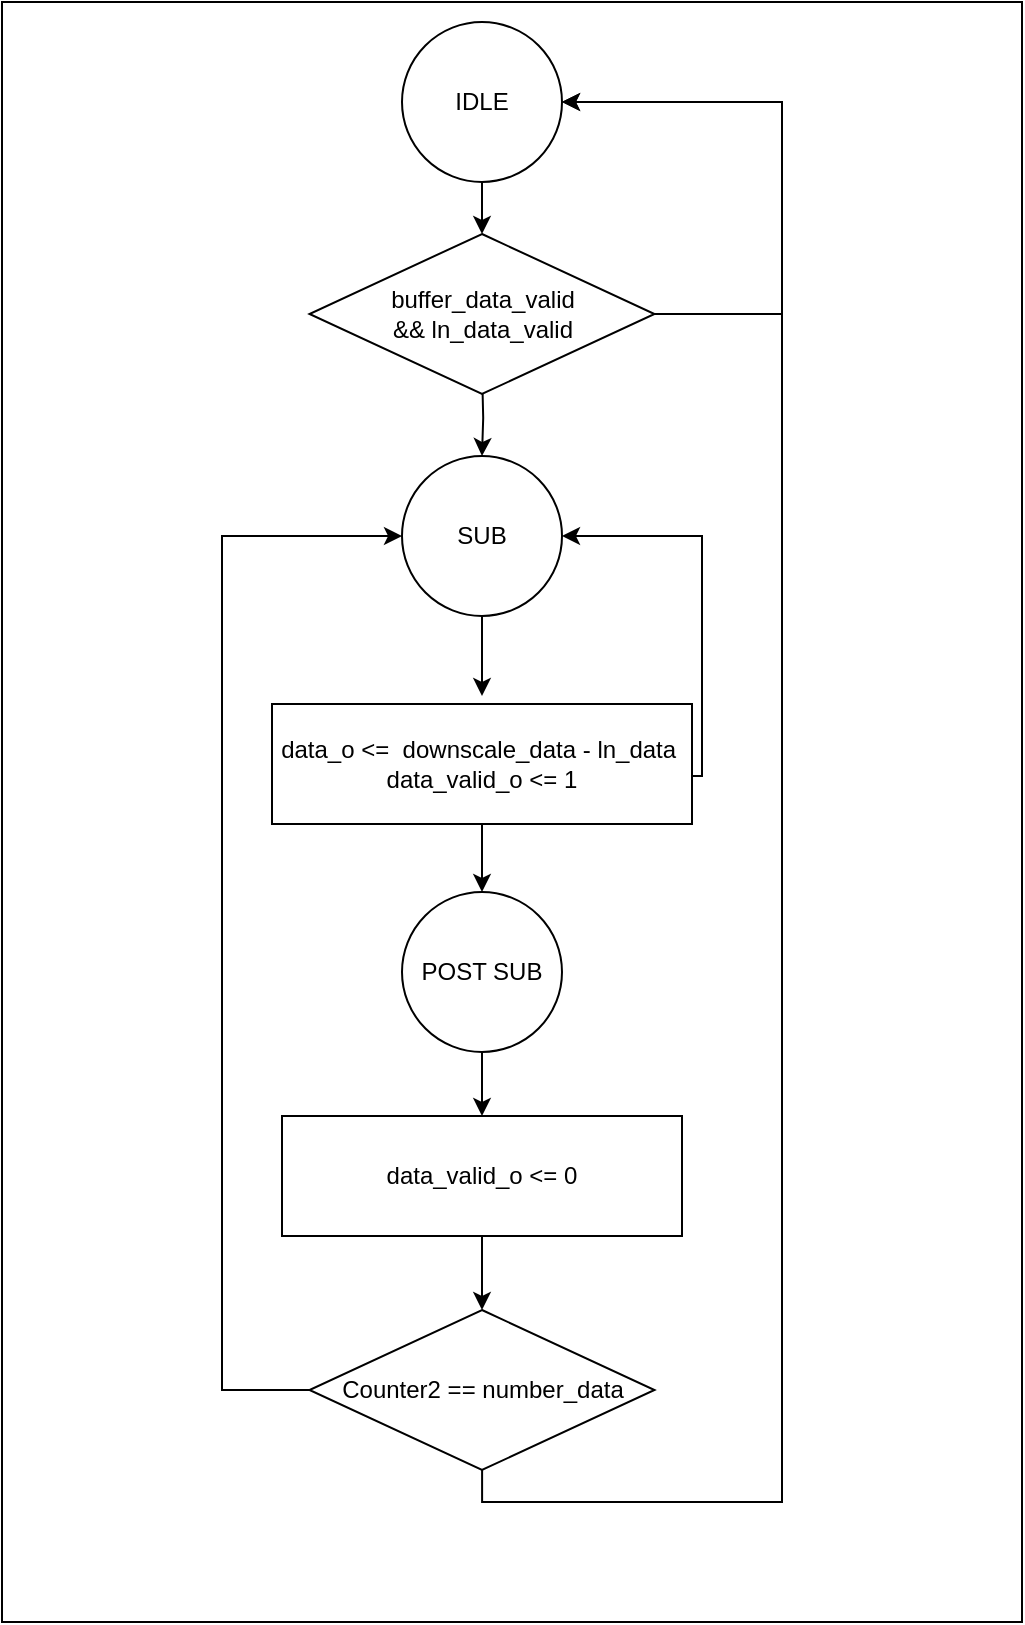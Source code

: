 <mxfile version="20.8.16" type="device"><diagram name="Page-1" id="24QgypKMGiKXZG1DPv9W"><mxGraphModel dx="1886" dy="870" grid="1" gridSize="10" guides="1" tooltips="1" connect="1" arrows="1" fold="1" page="1" pageScale="1" pageWidth="850" pageHeight="1100" math="0" shadow="0"><root><mxCell id="0"/><mxCell id="1" parent="0"/><mxCell id="ElYK_FFcmRu6MjiC6noX-39" value="" style="rounded=0;whiteSpace=wrap;html=1;" parent="1" vertex="1"><mxGeometry x="50" y="170" width="510" height="810" as="geometry"/></mxCell><mxCell id="ElYK_FFcmRu6MjiC6noX-6" style="edgeStyle=orthogonalEdgeStyle;rounded=0;orthogonalLoop=1;jettySize=auto;html=1;entryX=0.5;entryY=0;entryDx=0;entryDy=0;" parent="1" source="ElYK_FFcmRu6MjiC6noX-4" target="ElYK_FFcmRu6MjiC6noX-5" edge="1"><mxGeometry relative="1" as="geometry"/></mxCell><mxCell id="ElYK_FFcmRu6MjiC6noX-4" value="IDLE" style="ellipse;whiteSpace=wrap;html=1;aspect=fixed;" parent="1" vertex="1"><mxGeometry x="250" y="180" width="80" height="80" as="geometry"/></mxCell><mxCell id="ElYK_FFcmRu6MjiC6noX-8" style="edgeStyle=orthogonalEdgeStyle;rounded=0;orthogonalLoop=1;jettySize=auto;html=1;entryX=0.5;entryY=0;entryDx=0;entryDy=0;" parent="1" target="ElYK_FFcmRu6MjiC6noX-7" edge="1"><mxGeometry relative="1" as="geometry"><mxPoint x="290.1" y="356.954" as="sourcePoint"/></mxGeometry></mxCell><mxCell id="ElYK_FFcmRu6MjiC6noX-21" style="edgeStyle=orthogonalEdgeStyle;rounded=0;orthogonalLoop=1;jettySize=auto;html=1;entryX=1;entryY=0.5;entryDx=0;entryDy=0;" parent="1" source="ElYK_FFcmRu6MjiC6noX-5" target="ElYK_FFcmRu6MjiC6noX-4" edge="1"><mxGeometry relative="1" as="geometry"><Array as="points"><mxPoint x="440" y="326"/><mxPoint x="440" y="220"/></Array></mxGeometry></mxCell><mxCell id="ElYK_FFcmRu6MjiC6noX-5" value="buffer_data_valid &lt;br&gt;&amp;amp;&amp;amp; ln_data_valid" style="rhombus;whiteSpace=wrap;html=1;" parent="1" vertex="1"><mxGeometry x="203.75" y="286" width="172.5" height="80" as="geometry"/></mxCell><mxCell id="ElYK_FFcmRu6MjiC6noX-11" style="edgeStyle=orthogonalEdgeStyle;rounded=0;orthogonalLoop=1;jettySize=auto;html=1;entryX=0.5;entryY=0;entryDx=0;entryDy=0;" parent="1" source="ElYK_FFcmRu6MjiC6noX-7" edge="1"><mxGeometry relative="1" as="geometry"><mxPoint x="290" y="517" as="targetPoint"/></mxGeometry></mxCell><mxCell id="ElYK_FFcmRu6MjiC6noX-7" value="SUB" style="ellipse;whiteSpace=wrap;html=1;aspect=fixed;" parent="1" vertex="1"><mxGeometry x="250" y="397" width="80" height="80" as="geometry"/></mxCell><mxCell id="ElYK_FFcmRu6MjiC6noX-20" style="edgeStyle=orthogonalEdgeStyle;rounded=0;orthogonalLoop=1;jettySize=auto;html=1;entryX=1;entryY=0.5;entryDx=0;entryDy=0;" parent="1" target="ElYK_FFcmRu6MjiC6noX-7" edge="1"><mxGeometry relative="1" as="geometry"><mxPoint x="376.25" y="557" as="sourcePoint"/><Array as="points"><mxPoint x="400" y="557"/><mxPoint x="400" y="437"/></Array></mxGeometry></mxCell><mxCell id="ElYK_FFcmRu6MjiC6noX-36" style="edgeStyle=orthogonalEdgeStyle;rounded=0;orthogonalLoop=1;jettySize=auto;html=1;entryX=1;entryY=0.5;entryDx=0;entryDy=0;" parent="1" source="ElYK_FFcmRu6MjiC6noX-27" target="ElYK_FFcmRu6MjiC6noX-4" edge="1"><mxGeometry relative="1" as="geometry"><Array as="points"><mxPoint x="290" y="920"/><mxPoint x="440" y="920"/><mxPoint x="440" y="220"/></Array></mxGeometry></mxCell><mxCell id="ElYK_FFcmRu6MjiC6noX-37" style="edgeStyle=orthogonalEdgeStyle;rounded=0;orthogonalLoop=1;jettySize=auto;html=1;entryX=0;entryY=0.5;entryDx=0;entryDy=0;" parent="1" source="ElYK_FFcmRu6MjiC6noX-27" target="ElYK_FFcmRu6MjiC6noX-7" edge="1"><mxGeometry relative="1" as="geometry"><Array as="points"><mxPoint x="160" y="864"/><mxPoint x="160" y="437"/></Array></mxGeometry></mxCell><mxCell id="ElYK_FFcmRu6MjiC6noX-27" value="Counter2 == number_data" style="rhombus;whiteSpace=wrap;html=1;" parent="1" vertex="1"><mxGeometry x="203.75" y="824" width="172.5" height="80" as="geometry"/></mxCell><mxCell id="ElYK_FFcmRu6MjiC6noX-31" style="edgeStyle=orthogonalEdgeStyle;rounded=0;orthogonalLoop=1;jettySize=auto;html=1;entryX=0.5;entryY=0;entryDx=0;entryDy=0;" parent="1" source="ElYK_FFcmRu6MjiC6noX-29" target="ElYK_FFcmRu6MjiC6noX-30" edge="1"><mxGeometry relative="1" as="geometry"/></mxCell><mxCell id="ElYK_FFcmRu6MjiC6noX-29" value="data_o &amp;lt;=&amp;nbsp; downscale_data - ln_data&amp;nbsp;&lt;br&gt;data_valid_o &amp;lt;= 1" style="rounded=0;whiteSpace=wrap;html=1;align=center;" parent="1" vertex="1"><mxGeometry x="185" y="521" width="210" height="60" as="geometry"/></mxCell><mxCell id="ElYK_FFcmRu6MjiC6noX-33" style="edgeStyle=orthogonalEdgeStyle;rounded=0;orthogonalLoop=1;jettySize=auto;html=1;entryX=0.5;entryY=0;entryDx=0;entryDy=0;" parent="1" source="ElYK_FFcmRu6MjiC6noX-30" target="ElYK_FFcmRu6MjiC6noX-32" edge="1"><mxGeometry relative="1" as="geometry"/></mxCell><mxCell id="ElYK_FFcmRu6MjiC6noX-30" value="POST SUB" style="ellipse;whiteSpace=wrap;html=1;aspect=fixed;" parent="1" vertex="1"><mxGeometry x="250" y="615" width="80" height="80" as="geometry"/></mxCell><mxCell id="ElYK_FFcmRu6MjiC6noX-34" style="edgeStyle=orthogonalEdgeStyle;rounded=0;orthogonalLoop=1;jettySize=auto;html=1;entryX=0.5;entryY=0;entryDx=0;entryDy=0;" parent="1" source="ElYK_FFcmRu6MjiC6noX-32" target="ElYK_FFcmRu6MjiC6noX-27" edge="1"><mxGeometry relative="1" as="geometry"/></mxCell><mxCell id="ElYK_FFcmRu6MjiC6noX-32" value="data_valid_o &amp;lt;= 0" style="rounded=0;whiteSpace=wrap;html=1;" parent="1" vertex="1"><mxGeometry x="190" y="727" width="200" height="60" as="geometry"/></mxCell></root></mxGraphModel></diagram></mxfile>
